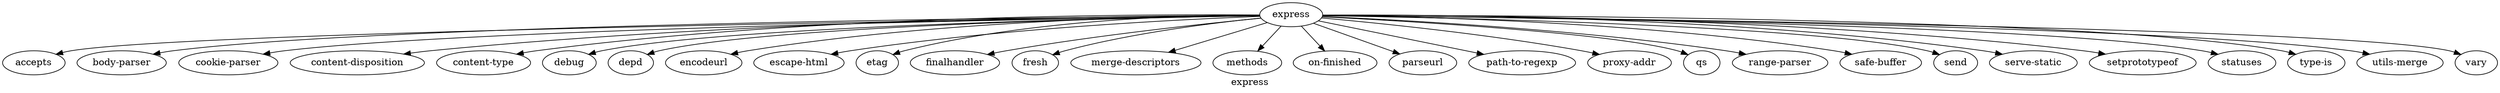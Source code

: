 digraph express_dependencies {

label="express";
        color=blue;
        "express" -> "accepts";
        "express" -> "body-parser";
        "express" -> "cookie-parser";
        "express" -> "content-disposition";
        "express" -> "content-type";
        "express" -> "debug";
        "express" -> "depd";
        "express" -> "encodeurl";
        "express" -> "escape-html";
        "express" -> "etag";
        "express" -> "finalhandler";
        "express" -> "fresh";
        "express" -> "merge-descriptors";
        "express" -> "methods";
        "express" -> "on-finished";
        "express" -> "parseurl";
        "express" -> "path-to-regexp";
        "express" -> "proxy-addr";
        "express" -> "qs";
        "express" -> "range-parser";
        "express" -> "safe-buffer";
        "express" -> "send";
        "express" -> "serve-static";
        "express" -> "setprototypeof";
        "express" -> "statuses";
        "express" -> "type-is";
        "express" -> "utils-merge";
        "express" -> "vary";

}
